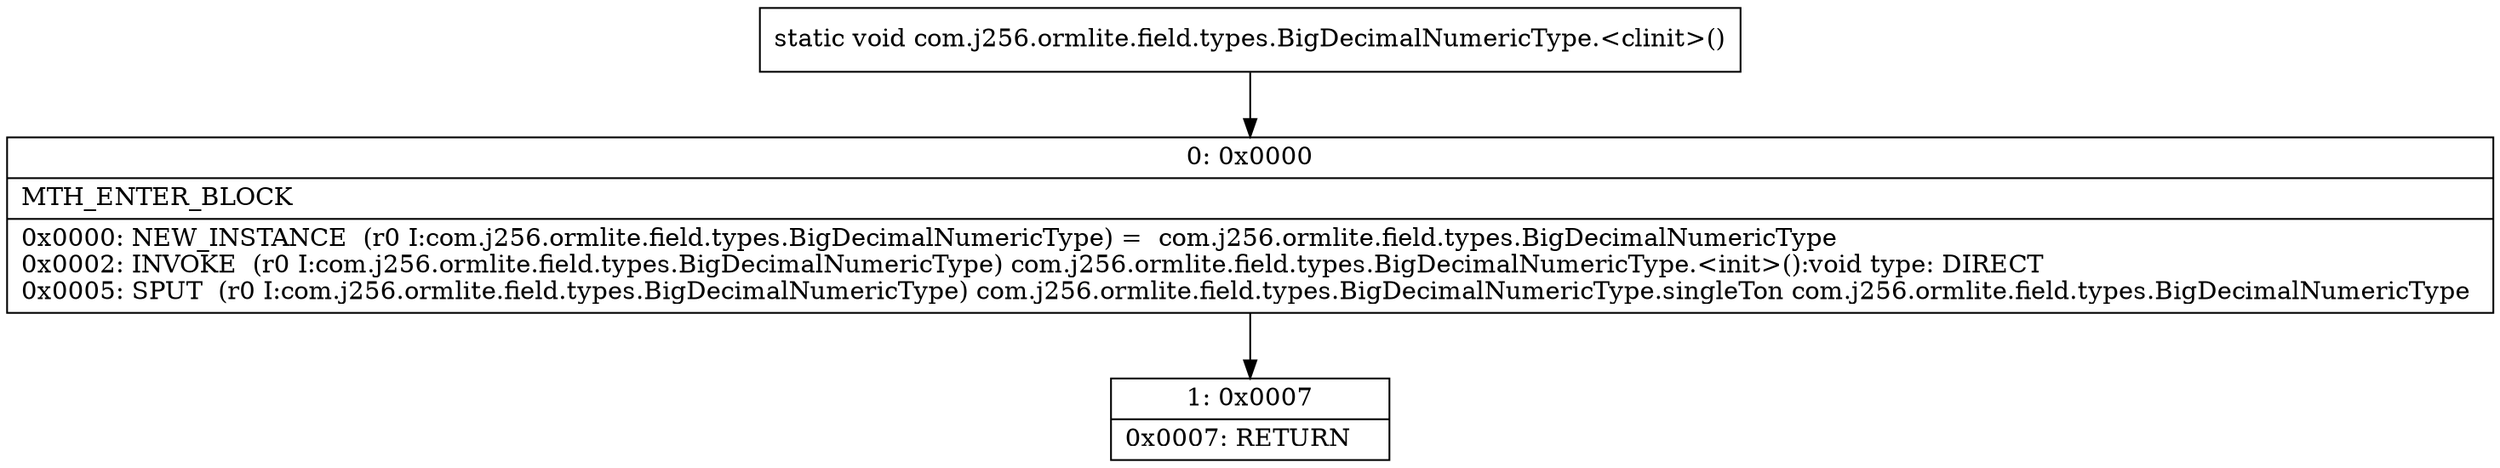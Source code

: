 digraph "CFG forcom.j256.ormlite.field.types.BigDecimalNumericType.\<clinit\>()V" {
Node_0 [shape=record,label="{0\:\ 0x0000|MTH_ENTER_BLOCK\l|0x0000: NEW_INSTANCE  (r0 I:com.j256.ormlite.field.types.BigDecimalNumericType) =  com.j256.ormlite.field.types.BigDecimalNumericType \l0x0002: INVOKE  (r0 I:com.j256.ormlite.field.types.BigDecimalNumericType) com.j256.ormlite.field.types.BigDecimalNumericType.\<init\>():void type: DIRECT \l0x0005: SPUT  (r0 I:com.j256.ormlite.field.types.BigDecimalNumericType) com.j256.ormlite.field.types.BigDecimalNumericType.singleTon com.j256.ormlite.field.types.BigDecimalNumericType \l}"];
Node_1 [shape=record,label="{1\:\ 0x0007|0x0007: RETURN   \l}"];
MethodNode[shape=record,label="{static void com.j256.ormlite.field.types.BigDecimalNumericType.\<clinit\>() }"];
MethodNode -> Node_0;
Node_0 -> Node_1;
}

